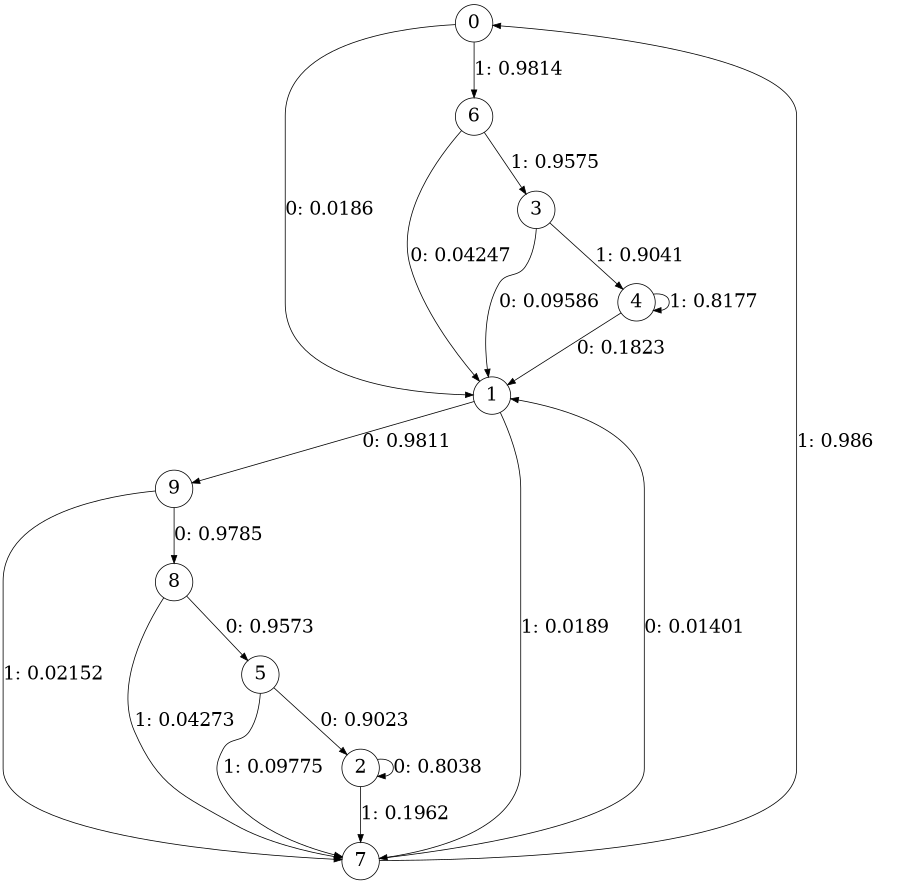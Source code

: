 digraph "ch3_both_short_L8" {
size = "6,8.5";
ratio = "fill";
node [shape = circle];
node [fontsize = 24];
edge [fontsize = 24];
0 -> 1 [label = "0: 0.0186   "];
0 -> 6 [label = "1: 0.9814   "];
1 -> 9 [label = "0: 0.9811   "];
1 -> 7 [label = "1: 0.0189   "];
2 -> 2 [label = "0: 0.8038   "];
2 -> 7 [label = "1: 0.1962   "];
3 -> 1 [label = "0: 0.09586  "];
3 -> 4 [label = "1: 0.9041   "];
4 -> 1 [label = "0: 0.1823   "];
4 -> 4 [label = "1: 0.8177   "];
5 -> 2 [label = "0: 0.9023   "];
5 -> 7 [label = "1: 0.09775  "];
6 -> 1 [label = "0: 0.04247  "];
6 -> 3 [label = "1: 0.9575   "];
7 -> 1 [label = "0: 0.01401  "];
7 -> 0 [label = "1: 0.986    "];
8 -> 5 [label = "0: 0.9573   "];
8 -> 7 [label = "1: 0.04273  "];
9 -> 8 [label = "0: 0.9785   "];
9 -> 7 [label = "1: 0.02152  "];
}